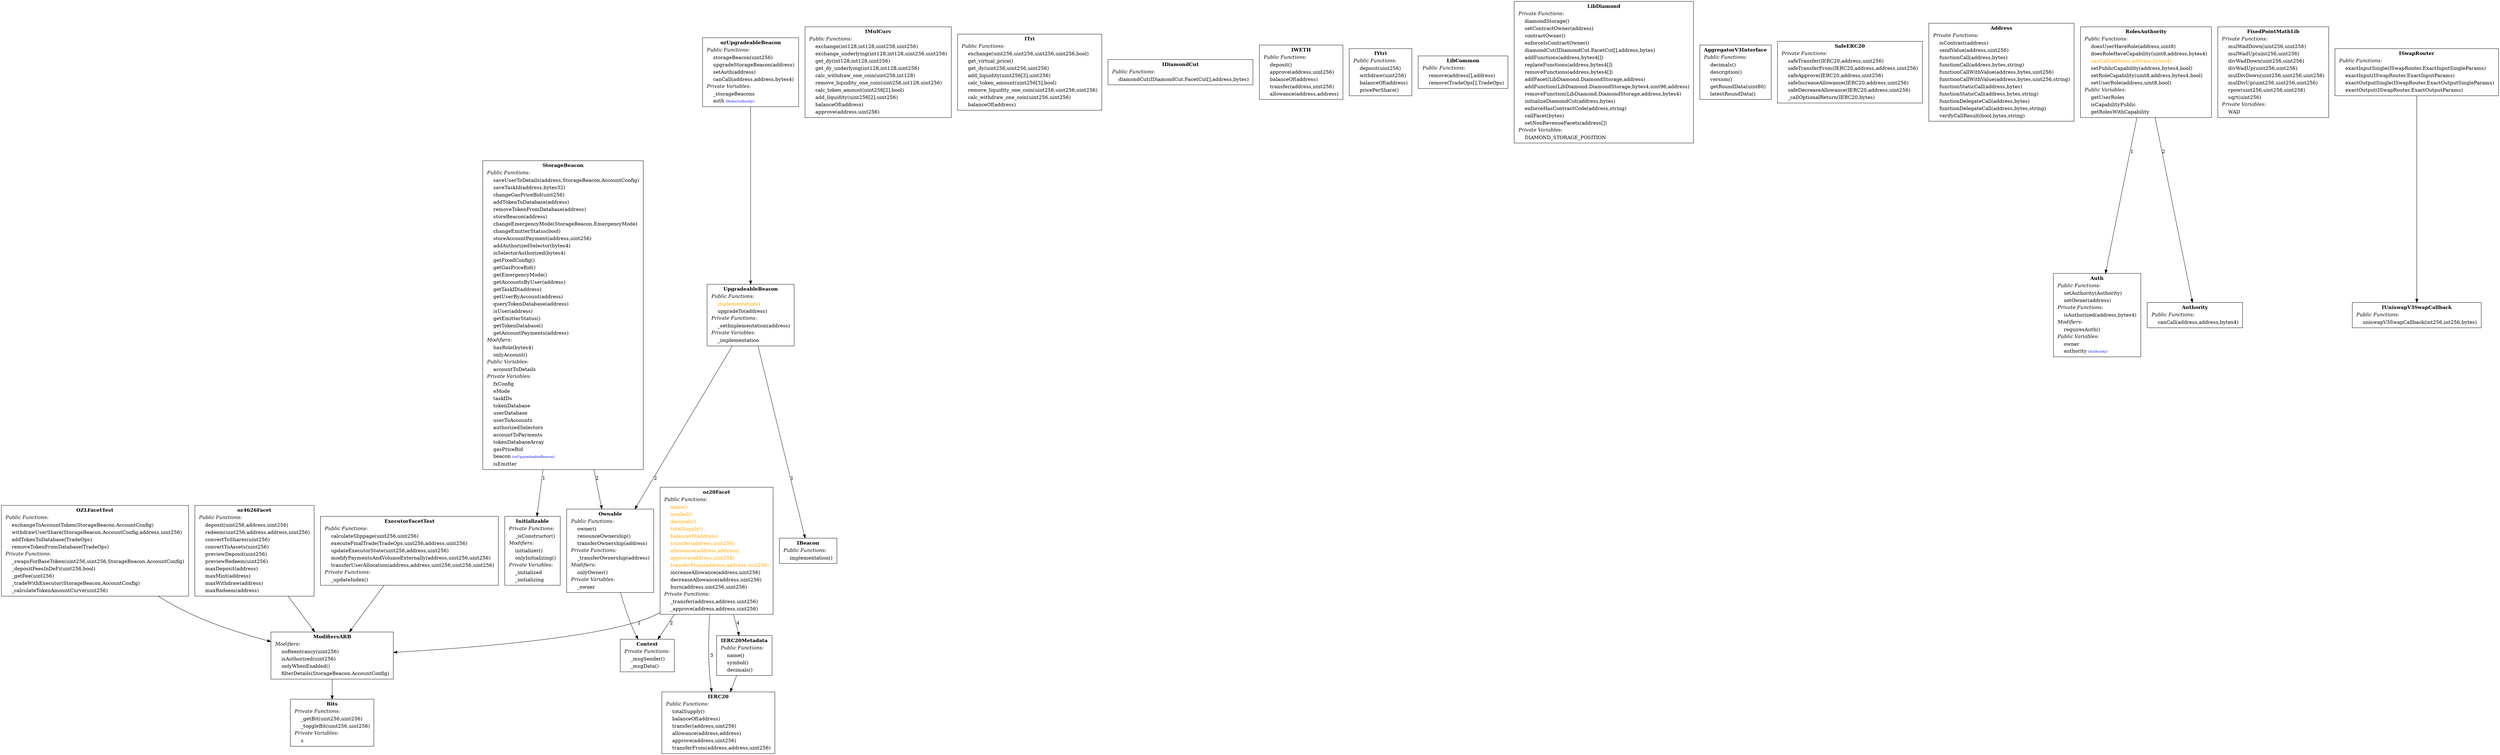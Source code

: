 digraph "" {
ModifiersARB -> Bits;
ModifiersARB[shape="box"label=< <TABLE border="0"><TR><TD align="center"><B>ModifiersARB</B></TD></TR><TR><TD align="left"><I>Modifiers:</I></TD></TR><TR><TD align="left">    noReentrancy(uint256)</TD></TR><TR><TD align="left">    isAuthorized(uint256)</TD></TR><TR><TD align="left">    onlyWhenEnabled()</TD></TR><TR><TD align="left">    filterDetails(StorageBeacon.AccountConfig)</TD></TR></TABLE> >];

Bits[shape="box"label=< <TABLE border="0"><TR><TD align="center"><B>Bits</B></TD></TR><TR><TD align="left"><I>Private Functions:</I></TD></TR><TR><TD align="left">    _getBit(uint256,uint256)</TD></TR><TR><TD align="left">    _toggleBit(uint256,uint256)</TD></TR><TR><TD align="left"><I>Private Variables:</I></TD></TR><TR><TD align="left">    s</TD></TR></TABLE> >];

oz20Facet -> ModifiersARB [ label="1" ];
oz20Facet -> Context [ label="2" ];
oz20Facet -> IERC20 [ label="3" ];
oz20Facet -> IERC20Metadata [ label="4" ];
oz20Facet[shape="box"label=< <TABLE border="0"><TR><TD align="center"><B>oz20Facet</B></TD></TR><TR><TD align="left"><I>Public Functions:</I></TD></TR><TR><TD align="left"><font color="#FFA500">    name()</font></TD></TR><TR><TD align="left"><font color="#FFA500">    symbol()</font></TD></TR><TR><TD align="left"><font color="#FFA500">    decimals()</font></TD></TR><TR><TD align="left"><font color="#FFA500">    totalSupply()</font></TD></TR><TR><TD align="left"><font color="#FFA500">    balanceOf(address)</font></TD></TR><TR><TD align="left"><font color="#FFA500">    transfer(address,uint256)</font></TD></TR><TR><TD align="left"><font color="#FFA500">    allowance(address,address)</font></TD></TR><TR><TD align="left"><font color="#FFA500">    approve(address,uint256)</font></TD></TR><TR><TD align="left"><font color="#FFA500">    transferFrom(address,address,uint256)</font></TD></TR><TR><TD align="left">    increaseAllowance(address,uint256)</TD></TR><TR><TD align="left">    decreaseAllowance(address,uint256)</TD></TR><TR><TD align="left">    burn(address,uint256,uint256)</TD></TR><TR><TD align="left"><I>Private Functions:</I></TD></TR><TR><TD align="left">    _transfer(address,address,uint256)</TD></TR><TR><TD align="left">    _approve(address,address,uint256)</TD></TR></TABLE> >];

oz4626Facet -> ModifiersARB;
oz4626Facet[shape="box"label=< <TABLE border="0"><TR><TD align="center"><B>oz4626Facet</B></TD></TR><TR><TD align="left"><I>Public Functions:</I></TD></TR><TR><TD align="left">    deposit(uint256,address,uint256)</TD></TR><TR><TD align="left">    redeem(uint256,address,address,uint256)</TD></TR><TR><TD align="left">    convertToShares(uint256)</TD></TR><TR><TD align="left">    convertToAssets(uint256)</TD></TR><TR><TD align="left">    previewDeposit(uint256)</TD></TR><TR><TD align="left">    previewRedeem(uint256)</TD></TR><TR><TD align="left">    maxDeposit(address)</TD></TR><TR><TD align="left">    maxMint(address)</TD></TR><TR><TD align="left">    maxWithdraw(address)</TD></TR><TR><TD align="left">    maxRedeem(address)</TD></TR></TABLE> >];

StorageBeacon -> Initializable [ label="1" ];
StorageBeacon -> Ownable [ label="2" ];
StorageBeacon[shape="box"label=< <TABLE border="0"><TR><TD align="center"><B>StorageBeacon</B></TD></TR><TR><TD align="left"><I>Public Functions:</I></TD></TR><TR><TD align="left">    saveUserToDetails(address,StorageBeacon.AccountConfig)</TD></TR><TR><TD align="left">    saveTaskId(address,bytes32)</TD></TR><TR><TD align="left">    changeGasPriceBid(uint256)</TD></TR><TR><TD align="left">    addTokenToDatabase(address)</TD></TR><TR><TD align="left">    removeTokenFromDatabase(address)</TD></TR><TR><TD align="left">    storeBeacon(address)</TD></TR><TR><TD align="left">    changeEmergencyMode(StorageBeacon.EmergencyMode)</TD></TR><TR><TD align="left">    changeEmitterStatus(bool)</TD></TR><TR><TD align="left">    storeAccountPayment(address,uint256)</TD></TR><TR><TD align="left">    addAuthorizedSelector(bytes4)</TD></TR><TR><TD align="left">    isSelectorAuthorized(bytes4)</TD></TR><TR><TD align="left">    getFixedConfig()</TD></TR><TR><TD align="left">    getGasPriceBid()</TD></TR><TR><TD align="left">    getEmergencyMode()</TD></TR><TR><TD align="left">    getAccountsByUser(address)</TD></TR><TR><TD align="left">    getTaskID(address)</TD></TR><TR><TD align="left">    getUserByAccount(address)</TD></TR><TR><TD align="left">    queryTokenDatabase(address)</TD></TR><TR><TD align="left">    isUser(address)</TD></TR><TR><TD align="left">    getEmitterStatus()</TD></TR><TR><TD align="left">    getTokenDatabase()</TD></TR><TR><TD align="left">    getAccountPayments(address)</TD></TR><TR><TD align="left"><I>Modifiers:</I></TD></TR><TR><TD align="left">    hasRole(bytes4)</TD></TR><TR><TD align="left">    onlyAccount()</TD></TR><TR><TD align="left"><I>Public Variables:</I></TD></TR><TR><TD align="left">    accountToDetails</TD></TR><TR><TD align="left"><I>Private Variables:</I></TD></TR><TR><TD align="left">    fxConfig</TD></TR><TR><TD align="left">    eMode</TD></TR><TR><TD align="left">    taskIDs</TD></TR><TR><TD align="left">    tokenDatabase</TD></TR><TR><TD align="left">    userDatabase</TD></TR><TR><TD align="left">    userToAccounts</TD></TR><TR><TD align="left">    authorizedSelectors</TD></TR><TR><TD align="left">    accountToPayments</TD></TR><TR><TD align="left">    tokenDatabaseArray</TD></TR><TR><TD align="left">    gasPriceBid</TD></TR><TR><TD align="left">    beacon<font color="blue" POINT-SIZE="10"> (ozUpgradeableBeacon)</font></TD></TR><TR><TD align="left">    isEmitter</TD></TR></TABLE> >];

ozUpgradeableBeacon -> UpgradeableBeacon;
ozUpgradeableBeacon[shape="box"label=< <TABLE border="0"><TR><TD align="center"><B>ozUpgradeableBeacon</B></TD></TR><TR><TD align="left"><I>Public Functions:</I></TD></TR><TR><TD align="left">    storageBeacon(uint256)</TD></TR><TR><TD align="left">    upgradeStorageBeacon(address)</TD></TR><TR><TD align="left">    setAuth(address)</TD></TR><TR><TD align="left">    canCall(address,address,bytes4)</TD></TR><TR><TD align="left"><I>Private Variables:</I></TD></TR><TR><TD align="left">    _storageBeacons</TD></TR><TR><TD align="left">    auth<font color="blue" POINT-SIZE="10"> (RolesAuthority)</font></TD></TR></TABLE> >];

IMulCurv[shape="box"label=< <TABLE border="0"><TR><TD align="center"><B>IMulCurv</B></TD></TR><TR><TD align="left"><I>Public Functions:</I></TD></TR><TR><TD align="left">    exchange(int128,int128,uint256,uint256)</TD></TR><TR><TD align="left">    exchange_underlying(int128,int128,uint256,uint256)</TD></TR><TR><TD align="left">    get_dy(int128,int128,uint256)</TD></TR><TR><TD align="left">    get_dy_underlying(int128,int128,uint256)</TD></TR><TR><TD align="left">    calc_withdraw_one_coin(uint256,int128)</TD></TR><TR><TD align="left">    remove_liquidity_one_coin(uint256,int128,uint256)</TD></TR><TR><TD align="left">    calc_token_amount(uint256[2],bool)</TD></TR><TR><TD align="left">    add_liquidity(uint256[2],uint256)</TD></TR><TR><TD align="left">    balanceOf(address)</TD></TR><TR><TD align="left">    approve(address,uint256)</TD></TR></TABLE> >];

ITri[shape="box"label=< <TABLE border="0"><TR><TD align="center"><B>ITri</B></TD></TR><TR><TD align="left"><I>Public Functions:</I></TD></TR><TR><TD align="left">    exchange(uint256,uint256,uint256,uint256,bool)</TD></TR><TR><TD align="left">    get_virtual_price()</TD></TR><TR><TD align="left">    get_dy(uint256,uint256,uint256)</TD></TR><TR><TD align="left">    add_liquidity(uint256[3],uint256)</TD></TR><TR><TD align="left">    calc_token_amount(uint256[3],bool)</TD></TR><TR><TD align="left">    remove_liquidity_one_coin(uint256,uint256,uint256)</TD></TR><TR><TD align="left">    calc_withdraw_one_coin(uint256,uint256)</TD></TR><TR><TD align="left">    balanceOf(address)</TD></TR></TABLE> >];

IDiamondCut[shape="box"label=< <TABLE border="0"><TR><TD align="center"><B>IDiamondCut</B></TD></TR><TR><TD align="left"><I>Public Functions:</I></TD></TR><TR><TD align="left">    diamondCut(IDiamondCut.FacetCut[],address,bytes)</TD></TR></TABLE> >];

IWETH[shape="box"label=< <TABLE border="0"><TR><TD align="center"><B>IWETH</B></TD></TR><TR><TD align="left"><I>Public Functions:</I></TD></TR><TR><TD align="left">    deposit()</TD></TR><TR><TD align="left">    approve(address,uint256)</TD></TR><TR><TD align="left">    balanceOf(address)</TD></TR><TR><TD align="left">    transfer(address,uint256)</TD></TR><TR><TD align="left">    allowance(address,address)</TD></TR></TABLE> >];

IYtri[shape="box"label=< <TABLE border="0"><TR><TD align="center"><B>IYtri</B></TD></TR><TR><TD align="left"><I>Public Functions:</I></TD></TR><TR><TD align="left">    deposit(uint256)</TD></TR><TR><TD align="left">    withdraw(uint256)</TD></TR><TR><TD align="left">    balanceOf(address)</TD></TR><TR><TD align="left">    pricePerShare()</TD></TR></TABLE> >];

LibCommon[shape="box"label=< <TABLE border="0"><TR><TD align="center"><B>LibCommon</B></TD></TR><TR><TD align="left"><I>Public Functions:</I></TD></TR><TR><TD align="left">    remove(address[],address)</TD></TR><TR><TD align="left">    remove(TradeOps[],TradeOps)</TD></TR></TABLE> >];

LibDiamond[shape="box"label=< <TABLE border="0"><TR><TD align="center"><B>LibDiamond</B></TD></TR><TR><TD align="left"><I>Private Functions:</I></TD></TR><TR><TD align="left">    diamondStorage()</TD></TR><TR><TD align="left">    setContractOwner(address)</TD></TR><TR><TD align="left">    contractOwner()</TD></TR><TR><TD align="left">    enforceIsContractOwner()</TD></TR><TR><TD align="left">    diamondCut(IDiamondCut.FacetCut[],address,bytes)</TD></TR><TR><TD align="left">    addFunctions(address,bytes4[])</TD></TR><TR><TD align="left">    replaceFunctions(address,bytes4[])</TD></TR><TR><TD align="left">    removeFunctions(address,bytes4[])</TD></TR><TR><TD align="left">    addFacet(LibDiamond.DiamondStorage,address)</TD></TR><TR><TD align="left">    addFunction(LibDiamond.DiamondStorage,bytes4,uint96,address)</TD></TR><TR><TD align="left">    removeFunction(LibDiamond.DiamondStorage,address,bytes4)</TD></TR><TR><TD align="left">    initializeDiamondCut(address,bytes)</TD></TR><TR><TD align="left">    enforceHasContractCode(address,string)</TD></TR><TR><TD align="left">    callFacet(bytes)</TD></TR><TR><TD align="left">    setNonRevenueFacets(address[])</TD></TR><TR><TD align="left"><I>Private Variables:</I></TD></TR><TR><TD align="left">    DIAMOND_STORAGE_POSITION</TD></TR></TABLE> >];

ExecutorFacetTest -> ModifiersARB;
ExecutorFacetTest[shape="box"label=< <TABLE border="0"><TR><TD align="center"><B>ExecutorFacetTest</B></TD></TR><TR><TD align="left"><I>Public Functions:</I></TD></TR><TR><TD align="left">    calculateSlippage(uint256,uint256)</TD></TR><TR><TD align="left">    executeFinalTrade(TradeOps,uint256,address,uint256)</TD></TR><TR><TD align="left">    updateExecutorState(uint256,address,uint256)</TD></TR><TR><TD align="left">    modifyPaymentsAndVolumeExternally(address,uint256,uint256)</TD></TR><TR><TD align="left">    transferUserAllocation(address,address,uint256,uint256,uint256)</TD></TR><TR><TD align="left"><I>Private Functions:</I></TD></TR><TR><TD align="left">    _updateIndex()</TD></TR></TABLE> >];

OZLFacetTest -> ModifiersARB;
OZLFacetTest[shape="box"label=< <TABLE border="0"><TR><TD align="center"><B>OZLFacetTest</B></TD></TR><TR><TD align="left"><I>Public Functions:</I></TD></TR><TR><TD align="left">    exchangeToAccountToken(StorageBeacon.AccountConfig)</TD></TR><TR><TD align="left">    withdrawUserShare(StorageBeacon.AccountConfig,address,uint256)</TD></TR><TR><TD align="left">    addTokenToDatabase(TradeOps)</TD></TR><TR><TD align="left">    removeTokenFromDatabase(TradeOps)</TD></TR><TR><TD align="left"><I>Private Functions:</I></TD></TR><TR><TD align="left">    _swapsForBaseToken(uint256,uint256,StorageBeacon.AccountConfig)</TD></TR><TR><TD align="left">    _depositFeesInDeFi(uint256,bool)</TD></TR><TR><TD align="left">    _getFee(uint256)</TD></TR><TR><TD align="left">    _tradeWithExecutor(StorageBeacon.AccountConfig)</TD></TR><TR><TD align="left">    _calculateTokenAmountCurve(uint256)</TD></TR></TABLE> >];

AggregatorV3Interface[shape="box"label=< <TABLE border="0"><TR><TD align="center"><B>AggregatorV3Interface</B></TD></TR><TR><TD align="left"><I>Public Functions:</I></TD></TR><TR><TD align="left">    decimals()</TD></TR><TR><TD align="left">    description()</TD></TR><TR><TD align="left">    version()</TD></TR><TR><TD align="left">    getRoundData(uint80)</TD></TR><TR><TD align="left">    latestRoundData()</TD></TR></TABLE> >];

Ownable -> Context;
Ownable[shape="box"label=< <TABLE border="0"><TR><TD align="center"><B>Ownable</B></TD></TR><TR><TD align="left"><I>Public Functions:</I></TD></TR><TR><TD align="left">    owner()</TD></TR><TR><TD align="left">    renounceOwnership()</TD></TR><TR><TD align="left">    transferOwnership(address)</TD></TR><TR><TD align="left"><I>Private Functions:</I></TD></TR><TR><TD align="left">    _transferOwnership(address)</TD></TR><TR><TD align="left"><I>Modifiers:</I></TD></TR><TR><TD align="left">    onlyOwner()</TD></TR><TR><TD align="left"><I>Private Variables:</I></TD></TR><TR><TD align="left">    _owner</TD></TR></TABLE> >];

IBeacon[shape="box"label=< <TABLE border="0"><TR><TD align="center"><B>IBeacon</B></TD></TR><TR><TD align="left"><I>Public Functions:</I></TD></TR><TR><TD align="left">    implementation()</TD></TR></TABLE> >];

UpgradeableBeacon -> IBeacon [ label="1" ];
UpgradeableBeacon -> Ownable [ label="2" ];
UpgradeableBeacon[shape="box"label=< <TABLE border="0"><TR><TD align="center"><B>UpgradeableBeacon</B></TD></TR><TR><TD align="left"><I>Public Functions:</I></TD></TR><TR><TD align="left"><font color="#FFA500">    implementation()</font></TD></TR><TR><TD align="left">    upgradeTo(address)</TD></TR><TR><TD align="left"><I>Private Functions:</I></TD></TR><TR><TD align="left">    _setImplementation(address)</TD></TR><TR><TD align="left"><I>Private Variables:</I></TD></TR><TR><TD align="left">    _implementation</TD></TR></TABLE> >];

Initializable[shape="box"label=< <TABLE border="0"><TR><TD align="center"><B>Initializable</B></TD></TR><TR><TD align="left"><I>Private Functions:</I></TD></TR><TR><TD align="left">    _isConstructor()</TD></TR><TR><TD align="left"><I>Modifiers:</I></TD></TR><TR><TD align="left">    initializer()</TD></TR><TR><TD align="left">    onlyInitializing()</TD></TR><TR><TD align="left"><I>Private Variables:</I></TD></TR><TR><TD align="left">    _initialized</TD></TR><TR><TD align="left">    _initializing</TD></TR></TABLE> >];

IERC20[shape="box"label=< <TABLE border="0"><TR><TD align="center"><B>IERC20</B></TD></TR><TR><TD align="left"><I>Public Functions:</I></TD></TR><TR><TD align="left">    totalSupply()</TD></TR><TR><TD align="left">    balanceOf(address)</TD></TR><TR><TD align="left">    transfer(address,uint256)</TD></TR><TR><TD align="left">    allowance(address,address)</TD></TR><TR><TD align="left">    approve(address,uint256)</TD></TR><TR><TD align="left">    transferFrom(address,address,uint256)</TD></TR></TABLE> >];

IERC20Metadata -> IERC20;
IERC20Metadata[shape="box"label=< <TABLE border="0"><TR><TD align="center"><B>IERC20Metadata</B></TD></TR><TR><TD align="left"><I>Public Functions:</I></TD></TR><TR><TD align="left">    name()</TD></TR><TR><TD align="left">    symbol()</TD></TR><TR><TD align="left">    decimals()</TD></TR></TABLE> >];

SafeERC20[shape="box"label=< <TABLE border="0"><TR><TD align="center"><B>SafeERC20</B></TD></TR><TR><TD align="left"><I>Private Functions:</I></TD></TR><TR><TD align="left">    safeTransfer(IERC20,address,uint256)</TD></TR><TR><TD align="left">    safeTransferFrom(IERC20,address,address,uint256)</TD></TR><TR><TD align="left">    safeApprove(IERC20,address,uint256)</TD></TR><TR><TD align="left">    safeIncreaseAllowance(IERC20,address,uint256)</TD></TR><TR><TD align="left">    safeDecreaseAllowance(IERC20,address,uint256)</TD></TR><TR><TD align="left">    _callOptionalReturn(IERC20,bytes)</TD></TR></TABLE> >];

Address[shape="box"label=< <TABLE border="0"><TR><TD align="center"><B>Address</B></TD></TR><TR><TD align="left"><I>Private Functions:</I></TD></TR><TR><TD align="left">    isContract(address)</TD></TR><TR><TD align="left">    sendValue(address,uint256)</TD></TR><TR><TD align="left">    functionCall(address,bytes)</TD></TR><TR><TD align="left">    functionCall(address,bytes,string)</TD></TR><TR><TD align="left">    functionCallWithValue(address,bytes,uint256)</TD></TR><TR><TD align="left">    functionCallWithValue(address,bytes,uint256,string)</TD></TR><TR><TD align="left">    functionStaticCall(address,bytes)</TD></TR><TR><TD align="left">    functionStaticCall(address,bytes,string)</TD></TR><TR><TD align="left">    functionDelegateCall(address,bytes)</TD></TR><TR><TD align="left">    functionDelegateCall(address,bytes,string)</TD></TR><TR><TD align="left">    verifyCallResult(bool,bytes,string)</TD></TR></TABLE> >];

Context[shape="box"label=< <TABLE border="0"><TR><TD align="center"><B>Context</B></TD></TR><TR><TD align="left"><I>Private Functions:</I></TD></TR><TR><TD align="left">    _msgSender()</TD></TR><TR><TD align="left">    _msgData()</TD></TR></TABLE> >];

Auth[shape="box"label=< <TABLE border="0"><TR><TD align="center"><B>Auth</B></TD></TR><TR><TD align="left"><I>Public Functions:</I></TD></TR><TR><TD align="left">    setAuthority(Authority)</TD></TR><TR><TD align="left">    setOwner(address)</TD></TR><TR><TD align="left"><I>Private Functions:</I></TD></TR><TR><TD align="left">    isAuthorized(address,bytes4)</TD></TR><TR><TD align="left"><I>Modifiers:</I></TD></TR><TR><TD align="left">    requiresAuth()</TD></TR><TR><TD align="left"><I>Public Variables:</I></TD></TR><TR><TD align="left">    owner</TD></TR><TR><TD align="left">    authority<font color="blue" POINT-SIZE="10"> (Authority)</font></TD></TR></TABLE> >];

Authority[shape="box"label=< <TABLE border="0"><TR><TD align="center"><B>Authority</B></TD></TR><TR><TD align="left"><I>Public Functions:</I></TD></TR><TR><TD align="left">    canCall(address,address,bytes4)</TD></TR></TABLE> >];

RolesAuthority -> Auth [ label="1" ];
RolesAuthority -> Authority [ label="2" ];
RolesAuthority[shape="box"label=< <TABLE border="0"><TR><TD align="center"><B>RolesAuthority</B></TD></TR><TR><TD align="left"><I>Public Functions:</I></TD></TR><TR><TD align="left">    doesUserHaveRole(address,uint8)</TD></TR><TR><TD align="left">    doesRoleHaveCapability(uint8,address,bytes4)</TD></TR><TR><TD align="left"><font color="#FFA500">    canCall(address,address,bytes4)</font></TD></TR><TR><TD align="left">    setPublicCapability(address,bytes4,bool)</TD></TR><TR><TD align="left">    setRoleCapability(uint8,address,bytes4,bool)</TD></TR><TR><TD align="left">    setUserRole(address,uint8,bool)</TD></TR><TR><TD align="left"><I>Public Variables:</I></TD></TR><TR><TD align="left">    getUserRoles</TD></TR><TR><TD align="left">    isCapabilityPublic</TD></TR><TR><TD align="left">    getRolesWithCapability</TD></TR></TABLE> >];

FixedPointMathLib[shape="box"label=< <TABLE border="0"><TR><TD align="center"><B>FixedPointMathLib</B></TD></TR><TR><TD align="left"><I>Private Functions:</I></TD></TR><TR><TD align="left">    mulWadDown(uint256,uint256)</TD></TR><TR><TD align="left">    mulWadUp(uint256,uint256)</TD></TR><TR><TD align="left">    divWadDown(uint256,uint256)</TD></TR><TR><TD align="left">    divWadUp(uint256,uint256)</TD></TR><TR><TD align="left">    mulDivDown(uint256,uint256,uint256)</TD></TR><TR><TD align="left">    mulDivUp(uint256,uint256,uint256)</TD></TR><TR><TD align="left">    rpow(uint256,uint256,uint256)</TD></TR><TR><TD align="left">    sqrt(uint256)</TD></TR><TR><TD align="left"><I>Private Variables:</I></TD></TR><TR><TD align="left">    WAD</TD></TR></TABLE> >];

IUniswapV3SwapCallback[shape="box"label=< <TABLE border="0"><TR><TD align="center"><B>IUniswapV3SwapCallback</B></TD></TR><TR><TD align="left"><I>Public Functions:</I></TD></TR><TR><TD align="left">    uniswapV3SwapCallback(int256,int256,bytes)</TD></TR></TABLE> >];

ISwapRouter -> IUniswapV3SwapCallback;
ISwapRouter[shape="box"label=< <TABLE border="0"><TR><TD align="center"><B>ISwapRouter</B></TD></TR><TR><TD align="left"><I>Public Functions:</I></TD></TR><TR><TD align="left">    exactInputSingle(ISwapRouter.ExactInputSingleParams)</TD></TR><TR><TD align="left">    exactInput(ISwapRouter.ExactInputParams)</TD></TR><TR><TD align="left">    exactOutputSingle(ISwapRouter.ExactOutputSingleParams)</TD></TR><TR><TD align="left">    exactOutput(ISwapRouter.ExactOutputParams)</TD></TR></TABLE> >];

}